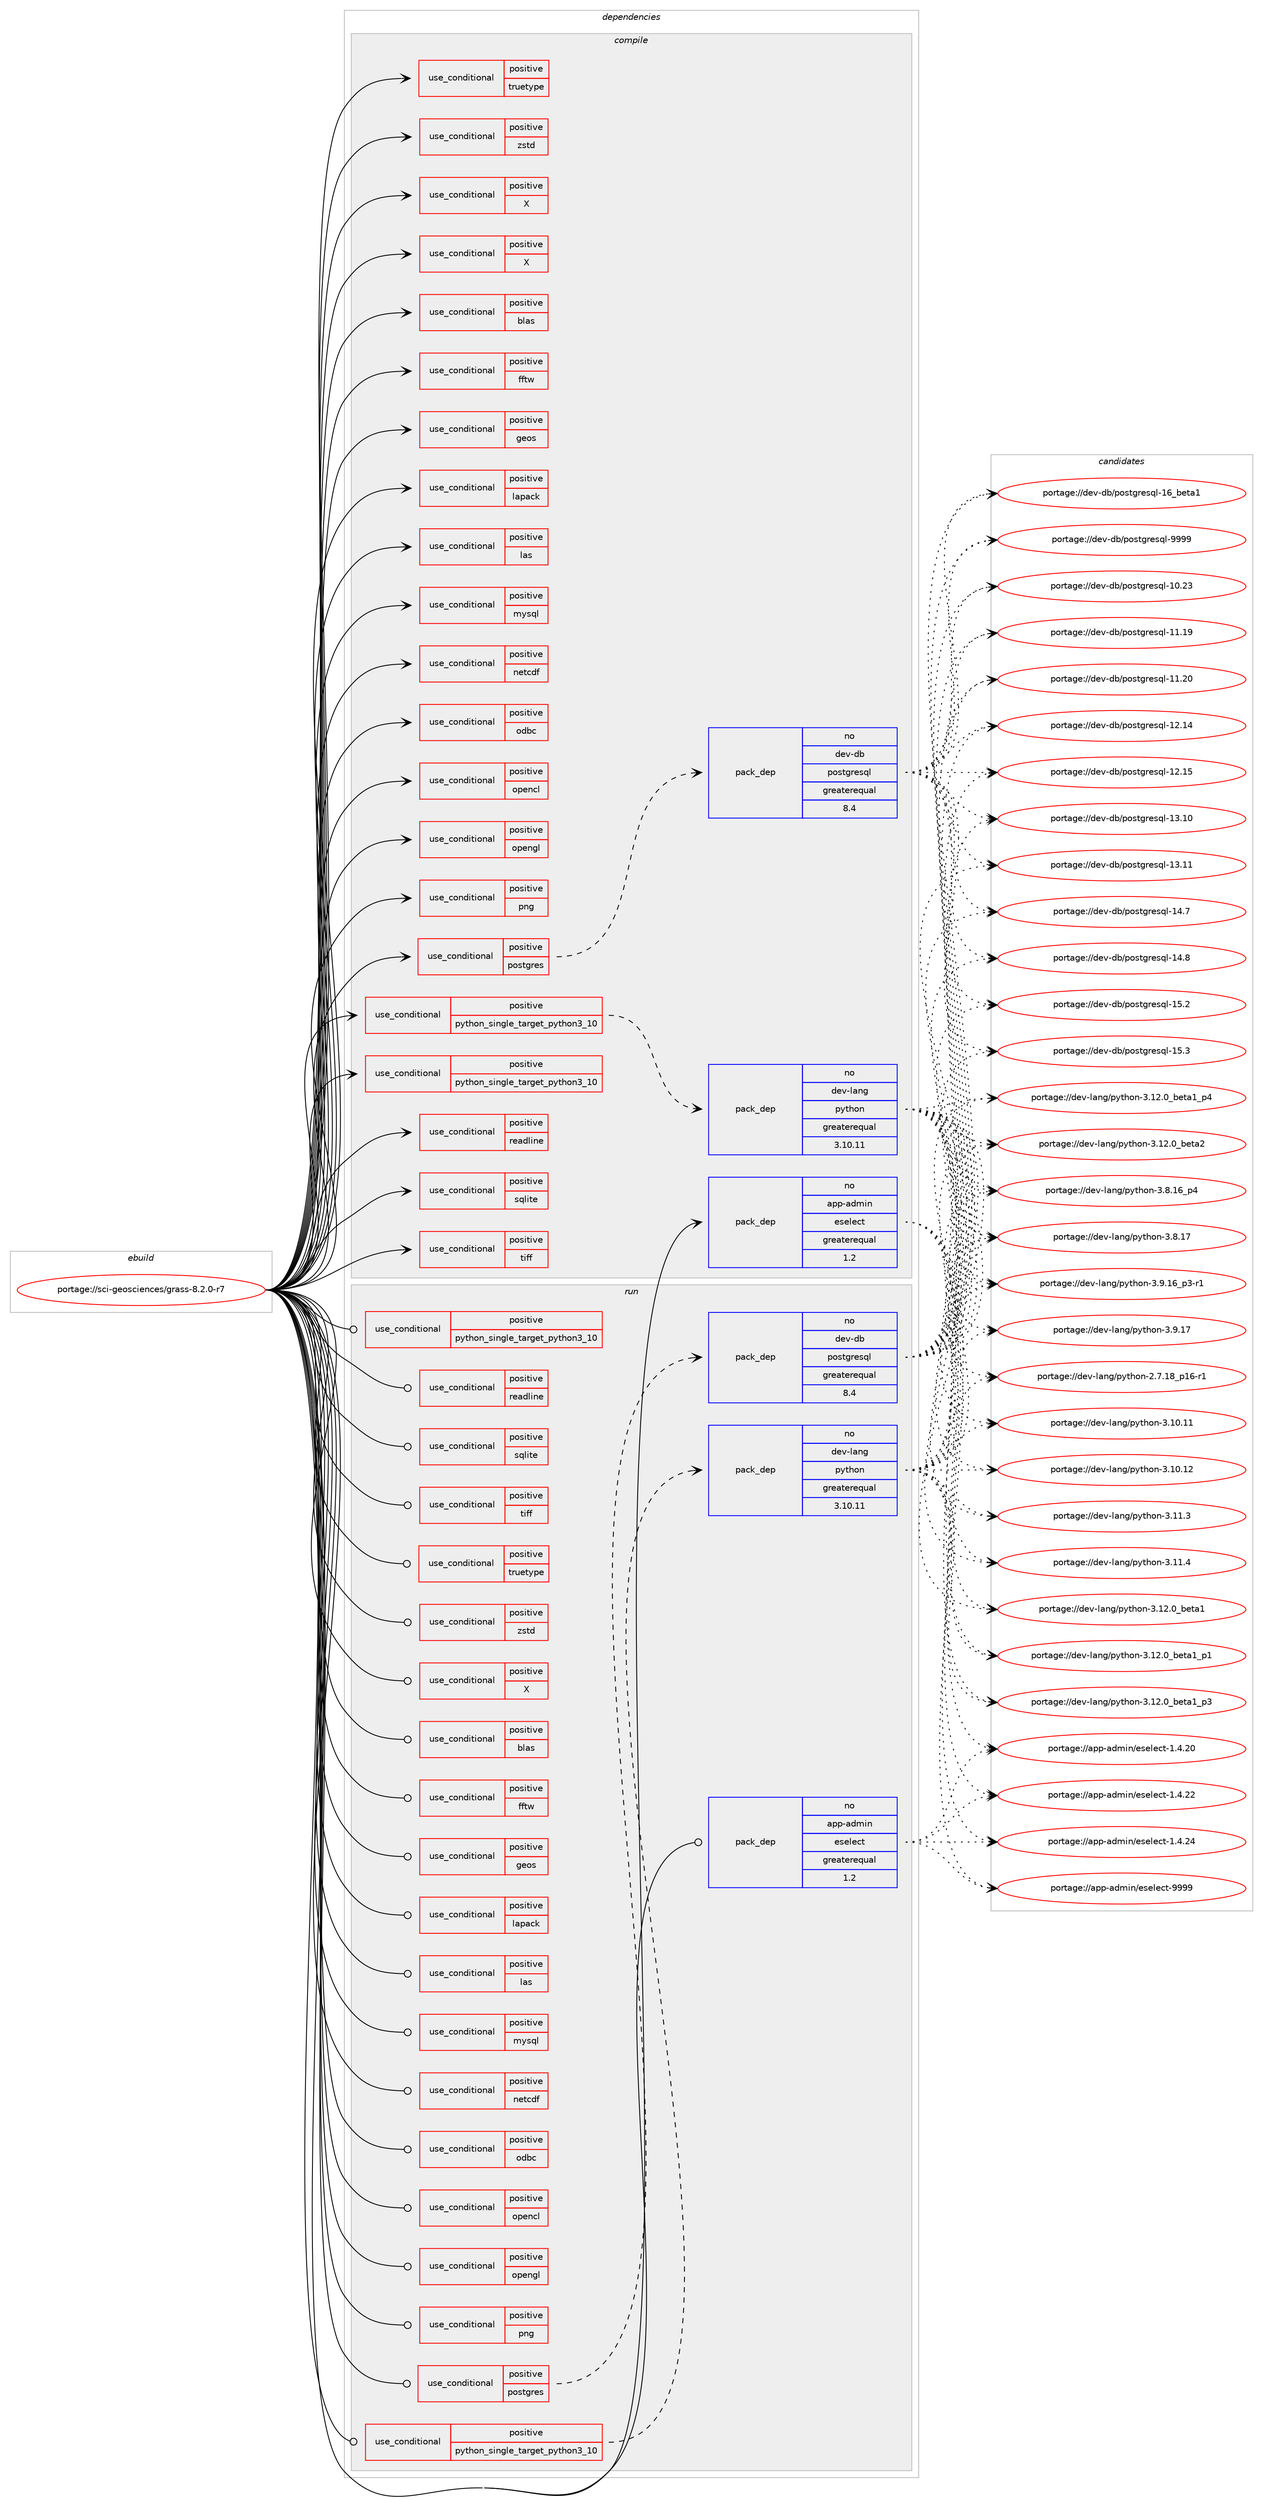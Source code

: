 digraph prolog {

# *************
# Graph options
# *************

newrank=true;
concentrate=true;
compound=true;
graph [rankdir=LR,fontname=Helvetica,fontsize=10,ranksep=1.5];#, ranksep=2.5, nodesep=0.2];
edge  [arrowhead=vee];
node  [fontname=Helvetica,fontsize=10];

# **********
# The ebuild
# **********

subgraph cluster_leftcol {
color=gray;
rank=same;
label=<<i>ebuild</i>>;
id [label="portage://sci-geosciences/grass-8.2.0-r7", color=red, width=4, href="../sci-geosciences/grass-8.2.0-r7.svg"];
}

# ****************
# The dependencies
# ****************

subgraph cluster_midcol {
color=gray;
label=<<i>dependencies</i>>;
subgraph cluster_compile {
fillcolor="#eeeeee";
style=filled;
label=<<i>compile</i>>;
subgraph cond549 {
dependency1076 [label=<<TABLE BORDER="0" CELLBORDER="1" CELLSPACING="0" CELLPADDING="4"><TR><TD ROWSPAN="3" CELLPADDING="10">use_conditional</TD></TR><TR><TD>positive</TD></TR><TR><TD>X</TD></TR></TABLE>>, shape=none, color=red];
# *** BEGIN UNKNOWN DEPENDENCY TYPE (TODO) ***
# dependency1076 -> package_dependency(portage://sci-geosciences/grass-8.2.0-r7,install,no,dev-python,wxpython,none,[,,],[slot(4.0)],[])
# *** END UNKNOWN DEPENDENCY TYPE (TODO) ***

# *** BEGIN UNKNOWN DEPENDENCY TYPE (TODO) ***
# dependency1076 -> package_dependency(portage://sci-geosciences/grass-8.2.0-r7,install,no,x11-libs,cairo,none,[,,],[],[use(enable(X),none)])
# *** END UNKNOWN DEPENDENCY TYPE (TODO) ***

# *** BEGIN UNKNOWN DEPENDENCY TYPE (TODO) ***
# dependency1076 -> package_dependency(portage://sci-geosciences/grass-8.2.0-r7,install,no,x11-libs,libICE,none,[,,],[],[])
# *** END UNKNOWN DEPENDENCY TYPE (TODO) ***

# *** BEGIN UNKNOWN DEPENDENCY TYPE (TODO) ***
# dependency1076 -> package_dependency(portage://sci-geosciences/grass-8.2.0-r7,install,no,x11-libs,libSM,none,[,,],[],[])
# *** END UNKNOWN DEPENDENCY TYPE (TODO) ***

# *** BEGIN UNKNOWN DEPENDENCY TYPE (TODO) ***
# dependency1076 -> package_dependency(portage://sci-geosciences/grass-8.2.0-r7,install,no,x11-libs,libX11,none,[,,],[],[])
# *** END UNKNOWN DEPENDENCY TYPE (TODO) ***

# *** BEGIN UNKNOWN DEPENDENCY TYPE (TODO) ***
# dependency1076 -> package_dependency(portage://sci-geosciences/grass-8.2.0-r7,install,no,x11-libs,libXext,none,[,,],[],[])
# *** END UNKNOWN DEPENDENCY TYPE (TODO) ***

# *** BEGIN UNKNOWN DEPENDENCY TYPE (TODO) ***
# dependency1076 -> package_dependency(portage://sci-geosciences/grass-8.2.0-r7,install,no,x11-libs,libXt,none,[,,],[],[])
# *** END UNKNOWN DEPENDENCY TYPE (TODO) ***

}
id:e -> dependency1076:w [weight=20,style="solid",arrowhead="vee"];
subgraph cond550 {
dependency1077 [label=<<TABLE BORDER="0" CELLBORDER="1" CELLSPACING="0" CELLPADDING="4"><TR><TD ROWSPAN="3" CELLPADDING="10">use_conditional</TD></TR><TR><TD>positive</TD></TR><TR><TD>X</TD></TR></TABLE>>, shape=none, color=red];
# *** BEGIN UNKNOWN DEPENDENCY TYPE (TODO) ***
# dependency1077 -> package_dependency(portage://sci-geosciences/grass-8.2.0-r7,install,no,x11-base,xorg-proto,none,[,,],[],[])
# *** END UNKNOWN DEPENDENCY TYPE (TODO) ***

}
id:e -> dependency1077:w [weight=20,style="solid",arrowhead="vee"];
subgraph cond551 {
dependency1078 [label=<<TABLE BORDER="0" CELLBORDER="1" CELLSPACING="0" CELLPADDING="4"><TR><TD ROWSPAN="3" CELLPADDING="10">use_conditional</TD></TR><TR><TD>positive</TD></TR><TR><TD>blas</TD></TR></TABLE>>, shape=none, color=red];
# *** BEGIN UNKNOWN DEPENDENCY TYPE (TODO) ***
# dependency1078 -> package_dependency(portage://sci-geosciences/grass-8.2.0-r7,install,no,virtual,cblas,none,[,,],[],[use(enable(eselect-ldso),positive)])
# *** END UNKNOWN DEPENDENCY TYPE (TODO) ***

# *** BEGIN UNKNOWN DEPENDENCY TYPE (TODO) ***
# dependency1078 -> package_dependency(portage://sci-geosciences/grass-8.2.0-r7,install,no,virtual,blas,none,[,,],[],[use(enable(eselect-ldso),positive)])
# *** END UNKNOWN DEPENDENCY TYPE (TODO) ***

}
id:e -> dependency1078:w [weight=20,style="solid",arrowhead="vee"];
subgraph cond552 {
dependency1079 [label=<<TABLE BORDER="0" CELLBORDER="1" CELLSPACING="0" CELLPADDING="4"><TR><TD ROWSPAN="3" CELLPADDING="10">use_conditional</TD></TR><TR><TD>positive</TD></TR><TR><TD>fftw</TD></TR></TABLE>>, shape=none, color=red];
# *** BEGIN UNKNOWN DEPENDENCY TYPE (TODO) ***
# dependency1079 -> package_dependency(portage://sci-geosciences/grass-8.2.0-r7,install,no,sci-libs,fftw,none,[,,],[slot(3.0),equal],[])
# *** END UNKNOWN DEPENDENCY TYPE (TODO) ***

}
id:e -> dependency1079:w [weight=20,style="solid",arrowhead="vee"];
subgraph cond553 {
dependency1080 [label=<<TABLE BORDER="0" CELLBORDER="1" CELLSPACING="0" CELLPADDING="4"><TR><TD ROWSPAN="3" CELLPADDING="10">use_conditional</TD></TR><TR><TD>positive</TD></TR><TR><TD>geos</TD></TR></TABLE>>, shape=none, color=red];
# *** BEGIN UNKNOWN DEPENDENCY TYPE (TODO) ***
# dependency1080 -> package_dependency(portage://sci-geosciences/grass-8.2.0-r7,install,no,sci-libs,geos,none,[,,],any_same_slot,[])
# *** END UNKNOWN DEPENDENCY TYPE (TODO) ***

}
id:e -> dependency1080:w [weight=20,style="solid",arrowhead="vee"];
subgraph cond554 {
dependency1081 [label=<<TABLE BORDER="0" CELLBORDER="1" CELLSPACING="0" CELLPADDING="4"><TR><TD ROWSPAN="3" CELLPADDING="10">use_conditional</TD></TR><TR><TD>positive</TD></TR><TR><TD>lapack</TD></TR></TABLE>>, shape=none, color=red];
# *** BEGIN UNKNOWN DEPENDENCY TYPE (TODO) ***
# dependency1081 -> package_dependency(portage://sci-geosciences/grass-8.2.0-r7,install,no,virtual,lapack,none,[,,],[],[use(enable(eselect-ldso),positive)])
# *** END UNKNOWN DEPENDENCY TYPE (TODO) ***

}
id:e -> dependency1081:w [weight=20,style="solid",arrowhead="vee"];
subgraph cond555 {
dependency1082 [label=<<TABLE BORDER="0" CELLBORDER="1" CELLSPACING="0" CELLPADDING="4"><TR><TD ROWSPAN="3" CELLPADDING="10">use_conditional</TD></TR><TR><TD>positive</TD></TR><TR><TD>las</TD></TR></TABLE>>, shape=none, color=red];
# *** BEGIN UNKNOWN DEPENDENCY TYPE (TODO) ***
# dependency1082 -> package_dependency(portage://sci-geosciences/grass-8.2.0-r7,install,no,sci-geosciences,liblas,none,[,,],[],[])
# *** END UNKNOWN DEPENDENCY TYPE (TODO) ***

}
id:e -> dependency1082:w [weight=20,style="solid",arrowhead="vee"];
subgraph cond556 {
dependency1083 [label=<<TABLE BORDER="0" CELLBORDER="1" CELLSPACING="0" CELLPADDING="4"><TR><TD ROWSPAN="3" CELLPADDING="10">use_conditional</TD></TR><TR><TD>positive</TD></TR><TR><TD>mysql</TD></TR></TABLE>>, shape=none, color=red];
# *** BEGIN UNKNOWN DEPENDENCY TYPE (TODO) ***
# dependency1083 -> package_dependency(portage://sci-geosciences/grass-8.2.0-r7,install,no,dev-db,mysql-connector-c,none,[,,],any_same_slot,[])
# *** END UNKNOWN DEPENDENCY TYPE (TODO) ***

}
id:e -> dependency1083:w [weight=20,style="solid",arrowhead="vee"];
subgraph cond557 {
dependency1084 [label=<<TABLE BORDER="0" CELLBORDER="1" CELLSPACING="0" CELLPADDING="4"><TR><TD ROWSPAN="3" CELLPADDING="10">use_conditional</TD></TR><TR><TD>positive</TD></TR><TR><TD>netcdf</TD></TR></TABLE>>, shape=none, color=red];
# *** BEGIN UNKNOWN DEPENDENCY TYPE (TODO) ***
# dependency1084 -> package_dependency(portage://sci-geosciences/grass-8.2.0-r7,install,no,sci-libs,netcdf,none,[,,],any_same_slot,[])
# *** END UNKNOWN DEPENDENCY TYPE (TODO) ***

}
id:e -> dependency1084:w [weight=20,style="solid",arrowhead="vee"];
subgraph cond558 {
dependency1085 [label=<<TABLE BORDER="0" CELLBORDER="1" CELLSPACING="0" CELLPADDING="4"><TR><TD ROWSPAN="3" CELLPADDING="10">use_conditional</TD></TR><TR><TD>positive</TD></TR><TR><TD>odbc</TD></TR></TABLE>>, shape=none, color=red];
# *** BEGIN UNKNOWN DEPENDENCY TYPE (TODO) ***
# dependency1085 -> package_dependency(portage://sci-geosciences/grass-8.2.0-r7,install,no,dev-db,unixODBC,none,[,,],[],[])
# *** END UNKNOWN DEPENDENCY TYPE (TODO) ***

}
id:e -> dependency1085:w [weight=20,style="solid",arrowhead="vee"];
subgraph cond559 {
dependency1086 [label=<<TABLE BORDER="0" CELLBORDER="1" CELLSPACING="0" CELLPADDING="4"><TR><TD ROWSPAN="3" CELLPADDING="10">use_conditional</TD></TR><TR><TD>positive</TD></TR><TR><TD>opencl</TD></TR></TABLE>>, shape=none, color=red];
# *** BEGIN UNKNOWN DEPENDENCY TYPE (TODO) ***
# dependency1086 -> package_dependency(portage://sci-geosciences/grass-8.2.0-r7,install,no,virtual,opencl,none,[,,],[],[])
# *** END UNKNOWN DEPENDENCY TYPE (TODO) ***

}
id:e -> dependency1086:w [weight=20,style="solid",arrowhead="vee"];
subgraph cond560 {
dependency1087 [label=<<TABLE BORDER="0" CELLBORDER="1" CELLSPACING="0" CELLPADDING="4"><TR><TD ROWSPAN="3" CELLPADDING="10">use_conditional</TD></TR><TR><TD>positive</TD></TR><TR><TD>opengl</TD></TR></TABLE>>, shape=none, color=red];
# *** BEGIN UNKNOWN DEPENDENCY TYPE (TODO) ***
# dependency1087 -> package_dependency(portage://sci-geosciences/grass-8.2.0-r7,install,no,virtual,opengl,none,[,,],[],[])
# *** END UNKNOWN DEPENDENCY TYPE (TODO) ***

}
id:e -> dependency1087:w [weight=20,style="solid",arrowhead="vee"];
subgraph cond561 {
dependency1088 [label=<<TABLE BORDER="0" CELLBORDER="1" CELLSPACING="0" CELLPADDING="4"><TR><TD ROWSPAN="3" CELLPADDING="10">use_conditional</TD></TR><TR><TD>positive</TD></TR><TR><TD>png</TD></TR></TABLE>>, shape=none, color=red];
# *** BEGIN UNKNOWN DEPENDENCY TYPE (TODO) ***
# dependency1088 -> package_dependency(portage://sci-geosciences/grass-8.2.0-r7,install,no,media-libs,libpng,none,[,,],any_same_slot,[])
# *** END UNKNOWN DEPENDENCY TYPE (TODO) ***

}
id:e -> dependency1088:w [weight=20,style="solid",arrowhead="vee"];
subgraph cond562 {
dependency1089 [label=<<TABLE BORDER="0" CELLBORDER="1" CELLSPACING="0" CELLPADDING="4"><TR><TD ROWSPAN="3" CELLPADDING="10">use_conditional</TD></TR><TR><TD>positive</TD></TR><TR><TD>postgres</TD></TR></TABLE>>, shape=none, color=red];
subgraph pack508 {
dependency1090 [label=<<TABLE BORDER="0" CELLBORDER="1" CELLSPACING="0" CELLPADDING="4" WIDTH="220"><TR><TD ROWSPAN="6" CELLPADDING="30">pack_dep</TD></TR><TR><TD WIDTH="110">no</TD></TR><TR><TD>dev-db</TD></TR><TR><TD>postgresql</TD></TR><TR><TD>greaterequal</TD></TR><TR><TD>8.4</TD></TR></TABLE>>, shape=none, color=blue];
}
dependency1089:e -> dependency1090:w [weight=20,style="dashed",arrowhead="vee"];
}
id:e -> dependency1089:w [weight=20,style="solid",arrowhead="vee"];
subgraph cond563 {
dependency1091 [label=<<TABLE BORDER="0" CELLBORDER="1" CELLSPACING="0" CELLPADDING="4"><TR><TD ROWSPAN="3" CELLPADDING="10">use_conditional</TD></TR><TR><TD>positive</TD></TR><TR><TD>python_single_target_python3_10</TD></TR></TABLE>>, shape=none, color=red];
subgraph pack509 {
dependency1092 [label=<<TABLE BORDER="0" CELLBORDER="1" CELLSPACING="0" CELLPADDING="4" WIDTH="220"><TR><TD ROWSPAN="6" CELLPADDING="30">pack_dep</TD></TR><TR><TD WIDTH="110">no</TD></TR><TR><TD>dev-lang</TD></TR><TR><TD>python</TD></TR><TR><TD>greaterequal</TD></TR><TR><TD>3.10.11</TD></TR></TABLE>>, shape=none, color=blue];
}
dependency1091:e -> dependency1092:w [weight=20,style="dashed",arrowhead="vee"];
}
id:e -> dependency1091:w [weight=20,style="solid",arrowhead="vee"];
subgraph cond564 {
dependency1093 [label=<<TABLE BORDER="0" CELLBORDER="1" CELLSPACING="0" CELLPADDING="4"><TR><TD ROWSPAN="3" CELLPADDING="10">use_conditional</TD></TR><TR><TD>positive</TD></TR><TR><TD>python_single_target_python3_10</TD></TR></TABLE>>, shape=none, color=red];
# *** BEGIN UNKNOWN DEPENDENCY TYPE (TODO) ***
# dependency1093 -> package_dependency(portage://sci-geosciences/grass-8.2.0-r7,install,no,dev-python,numpy,none,[,,],[],[use(enable(python_targets_python3_10),negative)])
# *** END UNKNOWN DEPENDENCY TYPE (TODO) ***

# *** BEGIN UNKNOWN DEPENDENCY TYPE (TODO) ***
# dependency1093 -> package_dependency(portage://sci-geosciences/grass-8.2.0-r7,install,no,dev-python,six,none,[,,],[],[use(enable(python_targets_python3_10),negative)])
# *** END UNKNOWN DEPENDENCY TYPE (TODO) ***

}
id:e -> dependency1093:w [weight=20,style="solid",arrowhead="vee"];
subgraph cond565 {
dependency1094 [label=<<TABLE BORDER="0" CELLBORDER="1" CELLSPACING="0" CELLPADDING="4"><TR><TD ROWSPAN="3" CELLPADDING="10">use_conditional</TD></TR><TR><TD>positive</TD></TR><TR><TD>readline</TD></TR></TABLE>>, shape=none, color=red];
# *** BEGIN UNKNOWN DEPENDENCY TYPE (TODO) ***
# dependency1094 -> package_dependency(portage://sci-geosciences/grass-8.2.0-r7,install,no,sys-libs,readline,none,[,,],any_same_slot,[])
# *** END UNKNOWN DEPENDENCY TYPE (TODO) ***

}
id:e -> dependency1094:w [weight=20,style="solid",arrowhead="vee"];
subgraph cond566 {
dependency1095 [label=<<TABLE BORDER="0" CELLBORDER="1" CELLSPACING="0" CELLPADDING="4"><TR><TD ROWSPAN="3" CELLPADDING="10">use_conditional</TD></TR><TR><TD>positive</TD></TR><TR><TD>sqlite</TD></TR></TABLE>>, shape=none, color=red];
# *** BEGIN UNKNOWN DEPENDENCY TYPE (TODO) ***
# dependency1095 -> package_dependency(portage://sci-geosciences/grass-8.2.0-r7,install,no,dev-db,sqlite,none,[,,],[slot(3)],[])
# *** END UNKNOWN DEPENDENCY TYPE (TODO) ***

}
id:e -> dependency1095:w [weight=20,style="solid",arrowhead="vee"];
subgraph cond567 {
dependency1096 [label=<<TABLE BORDER="0" CELLBORDER="1" CELLSPACING="0" CELLPADDING="4"><TR><TD ROWSPAN="3" CELLPADDING="10">use_conditional</TD></TR><TR><TD>positive</TD></TR><TR><TD>tiff</TD></TR></TABLE>>, shape=none, color=red];
# *** BEGIN UNKNOWN DEPENDENCY TYPE (TODO) ***
# dependency1096 -> package_dependency(portage://sci-geosciences/grass-8.2.0-r7,install,no,media-libs,tiff,none,[,,],any_same_slot,[])
# *** END UNKNOWN DEPENDENCY TYPE (TODO) ***

}
id:e -> dependency1096:w [weight=20,style="solid",arrowhead="vee"];
subgraph cond568 {
dependency1097 [label=<<TABLE BORDER="0" CELLBORDER="1" CELLSPACING="0" CELLPADDING="4"><TR><TD ROWSPAN="3" CELLPADDING="10">use_conditional</TD></TR><TR><TD>positive</TD></TR><TR><TD>truetype</TD></TR></TABLE>>, shape=none, color=red];
# *** BEGIN UNKNOWN DEPENDENCY TYPE (TODO) ***
# dependency1097 -> package_dependency(portage://sci-geosciences/grass-8.2.0-r7,install,no,media-libs,freetype,none,[,,],[slot(2)],[])
# *** END UNKNOWN DEPENDENCY TYPE (TODO) ***

}
id:e -> dependency1097:w [weight=20,style="solid",arrowhead="vee"];
subgraph cond569 {
dependency1098 [label=<<TABLE BORDER="0" CELLBORDER="1" CELLSPACING="0" CELLPADDING="4"><TR><TD ROWSPAN="3" CELLPADDING="10">use_conditional</TD></TR><TR><TD>positive</TD></TR><TR><TD>zstd</TD></TR></TABLE>>, shape=none, color=red];
# *** BEGIN UNKNOWN DEPENDENCY TYPE (TODO) ***
# dependency1098 -> package_dependency(portage://sci-geosciences/grass-8.2.0-r7,install,no,app-arch,zstd,none,[,,],any_same_slot,[])
# *** END UNKNOWN DEPENDENCY TYPE (TODO) ***

}
id:e -> dependency1098:w [weight=20,style="solid",arrowhead="vee"];
subgraph pack510 {
dependency1099 [label=<<TABLE BORDER="0" CELLBORDER="1" CELLSPACING="0" CELLPADDING="4" WIDTH="220"><TR><TD ROWSPAN="6" CELLPADDING="30">pack_dep</TD></TR><TR><TD WIDTH="110">no</TD></TR><TR><TD>app-admin</TD></TR><TR><TD>eselect</TD></TR><TR><TD>greaterequal</TD></TR><TR><TD>1.2</TD></TR></TABLE>>, shape=none, color=blue];
}
id:e -> dependency1099:w [weight=20,style="solid",arrowhead="vee"];
# *** BEGIN UNKNOWN DEPENDENCY TYPE (TODO) ***
# id -> package_dependency(portage://sci-geosciences/grass-8.2.0-r7,install,no,media-libs,glu,none,[,,],[],[])
# *** END UNKNOWN DEPENDENCY TYPE (TODO) ***

# *** BEGIN UNKNOWN DEPENDENCY TYPE (TODO) ***
# id -> package_dependency(portage://sci-geosciences/grass-8.2.0-r7,install,no,media-libs,libglvnd,none,[,,],[],[])
# *** END UNKNOWN DEPENDENCY TYPE (TODO) ***

# *** BEGIN UNKNOWN DEPENDENCY TYPE (TODO) ***
# id -> package_dependency(portage://sci-geosciences/grass-8.2.0-r7,install,no,sci-libs,gdal,none,[,,],any_same_slot,[])
# *** END UNKNOWN DEPENDENCY TYPE (TODO) ***

# *** BEGIN UNKNOWN DEPENDENCY TYPE (TODO) ***
# id -> package_dependency(portage://sci-geosciences/grass-8.2.0-r7,install,no,sci-libs,proj,none,[,,],any_same_slot,[])
# *** END UNKNOWN DEPENDENCY TYPE (TODO) ***

# *** BEGIN UNKNOWN DEPENDENCY TYPE (TODO) ***
# id -> package_dependency(portage://sci-geosciences/grass-8.2.0-r7,install,no,sys-libs,gdbm,none,[,,],any_same_slot,[])
# *** END UNKNOWN DEPENDENCY TYPE (TODO) ***

# *** BEGIN UNKNOWN DEPENDENCY TYPE (TODO) ***
# id -> package_dependency(portage://sci-geosciences/grass-8.2.0-r7,install,no,sys-libs,ncurses,none,[,,],any_same_slot,[])
# *** END UNKNOWN DEPENDENCY TYPE (TODO) ***

# *** BEGIN UNKNOWN DEPENDENCY TYPE (TODO) ***
# id -> package_dependency(portage://sci-geosciences/grass-8.2.0-r7,install,no,sys-libs,zlib,none,[,,],[],[])
# *** END UNKNOWN DEPENDENCY TYPE (TODO) ***

}
subgraph cluster_compileandrun {
fillcolor="#eeeeee";
style=filled;
label=<<i>compile and run</i>>;
}
subgraph cluster_run {
fillcolor="#eeeeee";
style=filled;
label=<<i>run</i>>;
subgraph cond570 {
dependency1100 [label=<<TABLE BORDER="0" CELLBORDER="1" CELLSPACING="0" CELLPADDING="4"><TR><TD ROWSPAN="3" CELLPADDING="10">use_conditional</TD></TR><TR><TD>positive</TD></TR><TR><TD>X</TD></TR></TABLE>>, shape=none, color=red];
# *** BEGIN UNKNOWN DEPENDENCY TYPE (TODO) ***
# dependency1100 -> package_dependency(portage://sci-geosciences/grass-8.2.0-r7,run,no,dev-python,wxpython,none,[,,],[slot(4.0)],[])
# *** END UNKNOWN DEPENDENCY TYPE (TODO) ***

# *** BEGIN UNKNOWN DEPENDENCY TYPE (TODO) ***
# dependency1100 -> package_dependency(portage://sci-geosciences/grass-8.2.0-r7,run,no,x11-libs,cairo,none,[,,],[],[use(enable(X),none)])
# *** END UNKNOWN DEPENDENCY TYPE (TODO) ***

# *** BEGIN UNKNOWN DEPENDENCY TYPE (TODO) ***
# dependency1100 -> package_dependency(portage://sci-geosciences/grass-8.2.0-r7,run,no,x11-libs,libICE,none,[,,],[],[])
# *** END UNKNOWN DEPENDENCY TYPE (TODO) ***

# *** BEGIN UNKNOWN DEPENDENCY TYPE (TODO) ***
# dependency1100 -> package_dependency(portage://sci-geosciences/grass-8.2.0-r7,run,no,x11-libs,libSM,none,[,,],[],[])
# *** END UNKNOWN DEPENDENCY TYPE (TODO) ***

# *** BEGIN UNKNOWN DEPENDENCY TYPE (TODO) ***
# dependency1100 -> package_dependency(portage://sci-geosciences/grass-8.2.0-r7,run,no,x11-libs,libX11,none,[,,],[],[])
# *** END UNKNOWN DEPENDENCY TYPE (TODO) ***

# *** BEGIN UNKNOWN DEPENDENCY TYPE (TODO) ***
# dependency1100 -> package_dependency(portage://sci-geosciences/grass-8.2.0-r7,run,no,x11-libs,libXext,none,[,,],[],[])
# *** END UNKNOWN DEPENDENCY TYPE (TODO) ***

# *** BEGIN UNKNOWN DEPENDENCY TYPE (TODO) ***
# dependency1100 -> package_dependency(portage://sci-geosciences/grass-8.2.0-r7,run,no,x11-libs,libXt,none,[,,],[],[])
# *** END UNKNOWN DEPENDENCY TYPE (TODO) ***

}
id:e -> dependency1100:w [weight=20,style="solid",arrowhead="odot"];
subgraph cond571 {
dependency1101 [label=<<TABLE BORDER="0" CELLBORDER="1" CELLSPACING="0" CELLPADDING="4"><TR><TD ROWSPAN="3" CELLPADDING="10">use_conditional</TD></TR><TR><TD>positive</TD></TR><TR><TD>blas</TD></TR></TABLE>>, shape=none, color=red];
# *** BEGIN UNKNOWN DEPENDENCY TYPE (TODO) ***
# dependency1101 -> package_dependency(portage://sci-geosciences/grass-8.2.0-r7,run,no,virtual,cblas,none,[,,],[],[use(enable(eselect-ldso),positive)])
# *** END UNKNOWN DEPENDENCY TYPE (TODO) ***

# *** BEGIN UNKNOWN DEPENDENCY TYPE (TODO) ***
# dependency1101 -> package_dependency(portage://sci-geosciences/grass-8.2.0-r7,run,no,virtual,blas,none,[,,],[],[use(enable(eselect-ldso),positive)])
# *** END UNKNOWN DEPENDENCY TYPE (TODO) ***

}
id:e -> dependency1101:w [weight=20,style="solid",arrowhead="odot"];
subgraph cond572 {
dependency1102 [label=<<TABLE BORDER="0" CELLBORDER="1" CELLSPACING="0" CELLPADDING="4"><TR><TD ROWSPAN="3" CELLPADDING="10">use_conditional</TD></TR><TR><TD>positive</TD></TR><TR><TD>fftw</TD></TR></TABLE>>, shape=none, color=red];
# *** BEGIN UNKNOWN DEPENDENCY TYPE (TODO) ***
# dependency1102 -> package_dependency(portage://sci-geosciences/grass-8.2.0-r7,run,no,sci-libs,fftw,none,[,,],[slot(3.0),equal],[])
# *** END UNKNOWN DEPENDENCY TYPE (TODO) ***

}
id:e -> dependency1102:w [weight=20,style="solid",arrowhead="odot"];
subgraph cond573 {
dependency1103 [label=<<TABLE BORDER="0" CELLBORDER="1" CELLSPACING="0" CELLPADDING="4"><TR><TD ROWSPAN="3" CELLPADDING="10">use_conditional</TD></TR><TR><TD>positive</TD></TR><TR><TD>geos</TD></TR></TABLE>>, shape=none, color=red];
# *** BEGIN UNKNOWN DEPENDENCY TYPE (TODO) ***
# dependency1103 -> package_dependency(portage://sci-geosciences/grass-8.2.0-r7,run,no,sci-libs,geos,none,[,,],any_same_slot,[])
# *** END UNKNOWN DEPENDENCY TYPE (TODO) ***

}
id:e -> dependency1103:w [weight=20,style="solid",arrowhead="odot"];
subgraph cond574 {
dependency1104 [label=<<TABLE BORDER="0" CELLBORDER="1" CELLSPACING="0" CELLPADDING="4"><TR><TD ROWSPAN="3" CELLPADDING="10">use_conditional</TD></TR><TR><TD>positive</TD></TR><TR><TD>lapack</TD></TR></TABLE>>, shape=none, color=red];
# *** BEGIN UNKNOWN DEPENDENCY TYPE (TODO) ***
# dependency1104 -> package_dependency(portage://sci-geosciences/grass-8.2.0-r7,run,no,virtual,lapack,none,[,,],[],[use(enable(eselect-ldso),positive)])
# *** END UNKNOWN DEPENDENCY TYPE (TODO) ***

}
id:e -> dependency1104:w [weight=20,style="solid",arrowhead="odot"];
subgraph cond575 {
dependency1105 [label=<<TABLE BORDER="0" CELLBORDER="1" CELLSPACING="0" CELLPADDING="4"><TR><TD ROWSPAN="3" CELLPADDING="10">use_conditional</TD></TR><TR><TD>positive</TD></TR><TR><TD>las</TD></TR></TABLE>>, shape=none, color=red];
# *** BEGIN UNKNOWN DEPENDENCY TYPE (TODO) ***
# dependency1105 -> package_dependency(portage://sci-geosciences/grass-8.2.0-r7,run,no,sci-geosciences,liblas,none,[,,],[],[])
# *** END UNKNOWN DEPENDENCY TYPE (TODO) ***

}
id:e -> dependency1105:w [weight=20,style="solid",arrowhead="odot"];
subgraph cond576 {
dependency1106 [label=<<TABLE BORDER="0" CELLBORDER="1" CELLSPACING="0" CELLPADDING="4"><TR><TD ROWSPAN="3" CELLPADDING="10">use_conditional</TD></TR><TR><TD>positive</TD></TR><TR><TD>mysql</TD></TR></TABLE>>, shape=none, color=red];
# *** BEGIN UNKNOWN DEPENDENCY TYPE (TODO) ***
# dependency1106 -> package_dependency(portage://sci-geosciences/grass-8.2.0-r7,run,no,dev-db,mysql-connector-c,none,[,,],any_same_slot,[])
# *** END UNKNOWN DEPENDENCY TYPE (TODO) ***

}
id:e -> dependency1106:w [weight=20,style="solid",arrowhead="odot"];
subgraph cond577 {
dependency1107 [label=<<TABLE BORDER="0" CELLBORDER="1" CELLSPACING="0" CELLPADDING="4"><TR><TD ROWSPAN="3" CELLPADDING="10">use_conditional</TD></TR><TR><TD>positive</TD></TR><TR><TD>netcdf</TD></TR></TABLE>>, shape=none, color=red];
# *** BEGIN UNKNOWN DEPENDENCY TYPE (TODO) ***
# dependency1107 -> package_dependency(portage://sci-geosciences/grass-8.2.0-r7,run,no,sci-libs,netcdf,none,[,,],any_same_slot,[])
# *** END UNKNOWN DEPENDENCY TYPE (TODO) ***

}
id:e -> dependency1107:w [weight=20,style="solid",arrowhead="odot"];
subgraph cond578 {
dependency1108 [label=<<TABLE BORDER="0" CELLBORDER="1" CELLSPACING="0" CELLPADDING="4"><TR><TD ROWSPAN="3" CELLPADDING="10">use_conditional</TD></TR><TR><TD>positive</TD></TR><TR><TD>odbc</TD></TR></TABLE>>, shape=none, color=red];
# *** BEGIN UNKNOWN DEPENDENCY TYPE (TODO) ***
# dependency1108 -> package_dependency(portage://sci-geosciences/grass-8.2.0-r7,run,no,dev-db,unixODBC,none,[,,],[],[])
# *** END UNKNOWN DEPENDENCY TYPE (TODO) ***

}
id:e -> dependency1108:w [weight=20,style="solid",arrowhead="odot"];
subgraph cond579 {
dependency1109 [label=<<TABLE BORDER="0" CELLBORDER="1" CELLSPACING="0" CELLPADDING="4"><TR><TD ROWSPAN="3" CELLPADDING="10">use_conditional</TD></TR><TR><TD>positive</TD></TR><TR><TD>opencl</TD></TR></TABLE>>, shape=none, color=red];
# *** BEGIN UNKNOWN DEPENDENCY TYPE (TODO) ***
# dependency1109 -> package_dependency(portage://sci-geosciences/grass-8.2.0-r7,run,no,virtual,opencl,none,[,,],[],[])
# *** END UNKNOWN DEPENDENCY TYPE (TODO) ***

}
id:e -> dependency1109:w [weight=20,style="solid",arrowhead="odot"];
subgraph cond580 {
dependency1110 [label=<<TABLE BORDER="0" CELLBORDER="1" CELLSPACING="0" CELLPADDING="4"><TR><TD ROWSPAN="3" CELLPADDING="10">use_conditional</TD></TR><TR><TD>positive</TD></TR><TR><TD>opengl</TD></TR></TABLE>>, shape=none, color=red];
# *** BEGIN UNKNOWN DEPENDENCY TYPE (TODO) ***
# dependency1110 -> package_dependency(portage://sci-geosciences/grass-8.2.0-r7,run,no,virtual,opengl,none,[,,],[],[])
# *** END UNKNOWN DEPENDENCY TYPE (TODO) ***

}
id:e -> dependency1110:w [weight=20,style="solid",arrowhead="odot"];
subgraph cond581 {
dependency1111 [label=<<TABLE BORDER="0" CELLBORDER="1" CELLSPACING="0" CELLPADDING="4"><TR><TD ROWSPAN="3" CELLPADDING="10">use_conditional</TD></TR><TR><TD>positive</TD></TR><TR><TD>png</TD></TR></TABLE>>, shape=none, color=red];
# *** BEGIN UNKNOWN DEPENDENCY TYPE (TODO) ***
# dependency1111 -> package_dependency(portage://sci-geosciences/grass-8.2.0-r7,run,no,media-libs,libpng,none,[,,],any_same_slot,[])
# *** END UNKNOWN DEPENDENCY TYPE (TODO) ***

}
id:e -> dependency1111:w [weight=20,style="solid",arrowhead="odot"];
subgraph cond582 {
dependency1112 [label=<<TABLE BORDER="0" CELLBORDER="1" CELLSPACING="0" CELLPADDING="4"><TR><TD ROWSPAN="3" CELLPADDING="10">use_conditional</TD></TR><TR><TD>positive</TD></TR><TR><TD>postgres</TD></TR></TABLE>>, shape=none, color=red];
subgraph pack511 {
dependency1113 [label=<<TABLE BORDER="0" CELLBORDER="1" CELLSPACING="0" CELLPADDING="4" WIDTH="220"><TR><TD ROWSPAN="6" CELLPADDING="30">pack_dep</TD></TR><TR><TD WIDTH="110">no</TD></TR><TR><TD>dev-db</TD></TR><TR><TD>postgresql</TD></TR><TR><TD>greaterequal</TD></TR><TR><TD>8.4</TD></TR></TABLE>>, shape=none, color=blue];
}
dependency1112:e -> dependency1113:w [weight=20,style="dashed",arrowhead="vee"];
}
id:e -> dependency1112:w [weight=20,style="solid",arrowhead="odot"];
subgraph cond583 {
dependency1114 [label=<<TABLE BORDER="0" CELLBORDER="1" CELLSPACING="0" CELLPADDING="4"><TR><TD ROWSPAN="3" CELLPADDING="10">use_conditional</TD></TR><TR><TD>positive</TD></TR><TR><TD>python_single_target_python3_10</TD></TR></TABLE>>, shape=none, color=red];
subgraph pack512 {
dependency1115 [label=<<TABLE BORDER="0" CELLBORDER="1" CELLSPACING="0" CELLPADDING="4" WIDTH="220"><TR><TD ROWSPAN="6" CELLPADDING="30">pack_dep</TD></TR><TR><TD WIDTH="110">no</TD></TR><TR><TD>dev-lang</TD></TR><TR><TD>python</TD></TR><TR><TD>greaterequal</TD></TR><TR><TD>3.10.11</TD></TR></TABLE>>, shape=none, color=blue];
}
dependency1114:e -> dependency1115:w [weight=20,style="dashed",arrowhead="vee"];
}
id:e -> dependency1114:w [weight=20,style="solid",arrowhead="odot"];
subgraph cond584 {
dependency1116 [label=<<TABLE BORDER="0" CELLBORDER="1" CELLSPACING="0" CELLPADDING="4"><TR><TD ROWSPAN="3" CELLPADDING="10">use_conditional</TD></TR><TR><TD>positive</TD></TR><TR><TD>python_single_target_python3_10</TD></TR></TABLE>>, shape=none, color=red];
# *** BEGIN UNKNOWN DEPENDENCY TYPE (TODO) ***
# dependency1116 -> package_dependency(portage://sci-geosciences/grass-8.2.0-r7,run,no,dev-python,numpy,none,[,,],[],[use(enable(python_targets_python3_10),negative)])
# *** END UNKNOWN DEPENDENCY TYPE (TODO) ***

# *** BEGIN UNKNOWN DEPENDENCY TYPE (TODO) ***
# dependency1116 -> package_dependency(portage://sci-geosciences/grass-8.2.0-r7,run,no,dev-python,six,none,[,,],[],[use(enable(python_targets_python3_10),negative)])
# *** END UNKNOWN DEPENDENCY TYPE (TODO) ***

}
id:e -> dependency1116:w [weight=20,style="solid",arrowhead="odot"];
subgraph cond585 {
dependency1117 [label=<<TABLE BORDER="0" CELLBORDER="1" CELLSPACING="0" CELLPADDING="4"><TR><TD ROWSPAN="3" CELLPADDING="10">use_conditional</TD></TR><TR><TD>positive</TD></TR><TR><TD>readline</TD></TR></TABLE>>, shape=none, color=red];
# *** BEGIN UNKNOWN DEPENDENCY TYPE (TODO) ***
# dependency1117 -> package_dependency(portage://sci-geosciences/grass-8.2.0-r7,run,no,sys-libs,readline,none,[,,],any_same_slot,[])
# *** END UNKNOWN DEPENDENCY TYPE (TODO) ***

}
id:e -> dependency1117:w [weight=20,style="solid",arrowhead="odot"];
subgraph cond586 {
dependency1118 [label=<<TABLE BORDER="0" CELLBORDER="1" CELLSPACING="0" CELLPADDING="4"><TR><TD ROWSPAN="3" CELLPADDING="10">use_conditional</TD></TR><TR><TD>positive</TD></TR><TR><TD>sqlite</TD></TR></TABLE>>, shape=none, color=red];
# *** BEGIN UNKNOWN DEPENDENCY TYPE (TODO) ***
# dependency1118 -> package_dependency(portage://sci-geosciences/grass-8.2.0-r7,run,no,dev-db,sqlite,none,[,,],[slot(3)],[])
# *** END UNKNOWN DEPENDENCY TYPE (TODO) ***

}
id:e -> dependency1118:w [weight=20,style="solid",arrowhead="odot"];
subgraph cond587 {
dependency1119 [label=<<TABLE BORDER="0" CELLBORDER="1" CELLSPACING="0" CELLPADDING="4"><TR><TD ROWSPAN="3" CELLPADDING="10">use_conditional</TD></TR><TR><TD>positive</TD></TR><TR><TD>tiff</TD></TR></TABLE>>, shape=none, color=red];
# *** BEGIN UNKNOWN DEPENDENCY TYPE (TODO) ***
# dependency1119 -> package_dependency(portage://sci-geosciences/grass-8.2.0-r7,run,no,media-libs,tiff,none,[,,],any_same_slot,[])
# *** END UNKNOWN DEPENDENCY TYPE (TODO) ***

}
id:e -> dependency1119:w [weight=20,style="solid",arrowhead="odot"];
subgraph cond588 {
dependency1120 [label=<<TABLE BORDER="0" CELLBORDER="1" CELLSPACING="0" CELLPADDING="4"><TR><TD ROWSPAN="3" CELLPADDING="10">use_conditional</TD></TR><TR><TD>positive</TD></TR><TR><TD>truetype</TD></TR></TABLE>>, shape=none, color=red];
# *** BEGIN UNKNOWN DEPENDENCY TYPE (TODO) ***
# dependency1120 -> package_dependency(portage://sci-geosciences/grass-8.2.0-r7,run,no,media-libs,freetype,none,[,,],[slot(2)],[])
# *** END UNKNOWN DEPENDENCY TYPE (TODO) ***

}
id:e -> dependency1120:w [weight=20,style="solid",arrowhead="odot"];
subgraph cond589 {
dependency1121 [label=<<TABLE BORDER="0" CELLBORDER="1" CELLSPACING="0" CELLPADDING="4"><TR><TD ROWSPAN="3" CELLPADDING="10">use_conditional</TD></TR><TR><TD>positive</TD></TR><TR><TD>zstd</TD></TR></TABLE>>, shape=none, color=red];
# *** BEGIN UNKNOWN DEPENDENCY TYPE (TODO) ***
# dependency1121 -> package_dependency(portage://sci-geosciences/grass-8.2.0-r7,run,no,app-arch,zstd,none,[,,],any_same_slot,[])
# *** END UNKNOWN DEPENDENCY TYPE (TODO) ***

}
id:e -> dependency1121:w [weight=20,style="solid",arrowhead="odot"];
subgraph pack513 {
dependency1122 [label=<<TABLE BORDER="0" CELLBORDER="1" CELLSPACING="0" CELLPADDING="4" WIDTH="220"><TR><TD ROWSPAN="6" CELLPADDING="30">pack_dep</TD></TR><TR><TD WIDTH="110">no</TD></TR><TR><TD>app-admin</TD></TR><TR><TD>eselect</TD></TR><TR><TD>greaterequal</TD></TR><TR><TD>1.2</TD></TR></TABLE>>, shape=none, color=blue];
}
id:e -> dependency1122:w [weight=20,style="solid",arrowhead="odot"];
# *** BEGIN UNKNOWN DEPENDENCY TYPE (TODO) ***
# id -> package_dependency(portage://sci-geosciences/grass-8.2.0-r7,run,no,media-libs,glu,none,[,,],[],[])
# *** END UNKNOWN DEPENDENCY TYPE (TODO) ***

# *** BEGIN UNKNOWN DEPENDENCY TYPE (TODO) ***
# id -> package_dependency(portage://sci-geosciences/grass-8.2.0-r7,run,no,media-libs,libglvnd,none,[,,],[],[])
# *** END UNKNOWN DEPENDENCY TYPE (TODO) ***

# *** BEGIN UNKNOWN DEPENDENCY TYPE (TODO) ***
# id -> package_dependency(portage://sci-geosciences/grass-8.2.0-r7,run,no,sci-libs,gdal,none,[,,],any_same_slot,[])
# *** END UNKNOWN DEPENDENCY TYPE (TODO) ***

# *** BEGIN UNKNOWN DEPENDENCY TYPE (TODO) ***
# id -> package_dependency(portage://sci-geosciences/grass-8.2.0-r7,run,no,sci-libs,proj,none,[,,],any_same_slot,[])
# *** END UNKNOWN DEPENDENCY TYPE (TODO) ***

# *** BEGIN UNKNOWN DEPENDENCY TYPE (TODO) ***
# id -> package_dependency(portage://sci-geosciences/grass-8.2.0-r7,run,no,sys-libs,gdbm,none,[,,],any_same_slot,[])
# *** END UNKNOWN DEPENDENCY TYPE (TODO) ***

# *** BEGIN UNKNOWN DEPENDENCY TYPE (TODO) ***
# id -> package_dependency(portage://sci-geosciences/grass-8.2.0-r7,run,no,sys-libs,ncurses,none,[,,],any_same_slot,[])
# *** END UNKNOWN DEPENDENCY TYPE (TODO) ***

# *** BEGIN UNKNOWN DEPENDENCY TYPE (TODO) ***
# id -> package_dependency(portage://sci-geosciences/grass-8.2.0-r7,run,no,sys-libs,zlib,none,[,,],[],[])
# *** END UNKNOWN DEPENDENCY TYPE (TODO) ***

}
}

# **************
# The candidates
# **************

subgraph cluster_choices {
rank=same;
color=gray;
label=<<i>candidates</i>>;

subgraph choice508 {
color=black;
nodesep=1;
choice100101118451009847112111115116103114101115113108454948465051 [label="portage://dev-db/postgresql-10.23", color=red, width=4,href="../dev-db/postgresql-10.23.svg"];
choice100101118451009847112111115116103114101115113108454949464957 [label="portage://dev-db/postgresql-11.19", color=red, width=4,href="../dev-db/postgresql-11.19.svg"];
choice100101118451009847112111115116103114101115113108454949465048 [label="portage://dev-db/postgresql-11.20", color=red, width=4,href="../dev-db/postgresql-11.20.svg"];
choice100101118451009847112111115116103114101115113108454950464952 [label="portage://dev-db/postgresql-12.14", color=red, width=4,href="../dev-db/postgresql-12.14.svg"];
choice100101118451009847112111115116103114101115113108454950464953 [label="portage://dev-db/postgresql-12.15", color=red, width=4,href="../dev-db/postgresql-12.15.svg"];
choice100101118451009847112111115116103114101115113108454951464948 [label="portage://dev-db/postgresql-13.10", color=red, width=4,href="../dev-db/postgresql-13.10.svg"];
choice100101118451009847112111115116103114101115113108454951464949 [label="portage://dev-db/postgresql-13.11", color=red, width=4,href="../dev-db/postgresql-13.11.svg"];
choice1001011184510098471121111151161031141011151131084549524655 [label="portage://dev-db/postgresql-14.7", color=red, width=4,href="../dev-db/postgresql-14.7.svg"];
choice1001011184510098471121111151161031141011151131084549524656 [label="portage://dev-db/postgresql-14.8", color=red, width=4,href="../dev-db/postgresql-14.8.svg"];
choice1001011184510098471121111151161031141011151131084549534650 [label="portage://dev-db/postgresql-15.2", color=red, width=4,href="../dev-db/postgresql-15.2.svg"];
choice1001011184510098471121111151161031141011151131084549534651 [label="portage://dev-db/postgresql-15.3", color=red, width=4,href="../dev-db/postgresql-15.3.svg"];
choice10010111845100984711211111511610311410111511310845495495981011169749 [label="portage://dev-db/postgresql-16_beta1", color=red, width=4,href="../dev-db/postgresql-16_beta1.svg"];
choice1001011184510098471121111151161031141011151131084557575757 [label="portage://dev-db/postgresql-9999", color=red, width=4,href="../dev-db/postgresql-9999.svg"];
dependency1090:e -> choice100101118451009847112111115116103114101115113108454948465051:w [style=dotted,weight="100"];
dependency1090:e -> choice100101118451009847112111115116103114101115113108454949464957:w [style=dotted,weight="100"];
dependency1090:e -> choice100101118451009847112111115116103114101115113108454949465048:w [style=dotted,weight="100"];
dependency1090:e -> choice100101118451009847112111115116103114101115113108454950464952:w [style=dotted,weight="100"];
dependency1090:e -> choice100101118451009847112111115116103114101115113108454950464953:w [style=dotted,weight="100"];
dependency1090:e -> choice100101118451009847112111115116103114101115113108454951464948:w [style=dotted,weight="100"];
dependency1090:e -> choice100101118451009847112111115116103114101115113108454951464949:w [style=dotted,weight="100"];
dependency1090:e -> choice1001011184510098471121111151161031141011151131084549524655:w [style=dotted,weight="100"];
dependency1090:e -> choice1001011184510098471121111151161031141011151131084549524656:w [style=dotted,weight="100"];
dependency1090:e -> choice1001011184510098471121111151161031141011151131084549534650:w [style=dotted,weight="100"];
dependency1090:e -> choice1001011184510098471121111151161031141011151131084549534651:w [style=dotted,weight="100"];
dependency1090:e -> choice10010111845100984711211111511610311410111511310845495495981011169749:w [style=dotted,weight="100"];
dependency1090:e -> choice1001011184510098471121111151161031141011151131084557575757:w [style=dotted,weight="100"];
}
subgraph choice509 {
color=black;
nodesep=1;
choice100101118451089711010347112121116104111110455046554649569511249544511449 [label="portage://dev-lang/python-2.7.18_p16-r1", color=red, width=4,href="../dev-lang/python-2.7.18_p16-r1.svg"];
choice1001011184510897110103471121211161041111104551464948464949 [label="portage://dev-lang/python-3.10.11", color=red, width=4,href="../dev-lang/python-3.10.11.svg"];
choice1001011184510897110103471121211161041111104551464948464950 [label="portage://dev-lang/python-3.10.12", color=red, width=4,href="../dev-lang/python-3.10.12.svg"];
choice10010111845108971101034711212111610411111045514649494651 [label="portage://dev-lang/python-3.11.3", color=red, width=4,href="../dev-lang/python-3.11.3.svg"];
choice10010111845108971101034711212111610411111045514649494652 [label="portage://dev-lang/python-3.11.4", color=red, width=4,href="../dev-lang/python-3.11.4.svg"];
choice1001011184510897110103471121211161041111104551464950464895981011169749 [label="portage://dev-lang/python-3.12.0_beta1", color=red, width=4,href="../dev-lang/python-3.12.0_beta1.svg"];
choice10010111845108971101034711212111610411111045514649504648959810111697499511249 [label="portage://dev-lang/python-3.12.0_beta1_p1", color=red, width=4,href="../dev-lang/python-3.12.0_beta1_p1.svg"];
choice10010111845108971101034711212111610411111045514649504648959810111697499511251 [label="portage://dev-lang/python-3.12.0_beta1_p3", color=red, width=4,href="../dev-lang/python-3.12.0_beta1_p3.svg"];
choice10010111845108971101034711212111610411111045514649504648959810111697499511252 [label="portage://dev-lang/python-3.12.0_beta1_p4", color=red, width=4,href="../dev-lang/python-3.12.0_beta1_p4.svg"];
choice1001011184510897110103471121211161041111104551464950464895981011169750 [label="portage://dev-lang/python-3.12.0_beta2", color=red, width=4,href="../dev-lang/python-3.12.0_beta2.svg"];
choice100101118451089711010347112121116104111110455146564649549511252 [label="portage://dev-lang/python-3.8.16_p4", color=red, width=4,href="../dev-lang/python-3.8.16_p4.svg"];
choice10010111845108971101034711212111610411111045514656464955 [label="portage://dev-lang/python-3.8.17", color=red, width=4,href="../dev-lang/python-3.8.17.svg"];
choice1001011184510897110103471121211161041111104551465746495495112514511449 [label="portage://dev-lang/python-3.9.16_p3-r1", color=red, width=4,href="../dev-lang/python-3.9.16_p3-r1.svg"];
choice10010111845108971101034711212111610411111045514657464955 [label="portage://dev-lang/python-3.9.17", color=red, width=4,href="../dev-lang/python-3.9.17.svg"];
dependency1092:e -> choice100101118451089711010347112121116104111110455046554649569511249544511449:w [style=dotted,weight="100"];
dependency1092:e -> choice1001011184510897110103471121211161041111104551464948464949:w [style=dotted,weight="100"];
dependency1092:e -> choice1001011184510897110103471121211161041111104551464948464950:w [style=dotted,weight="100"];
dependency1092:e -> choice10010111845108971101034711212111610411111045514649494651:w [style=dotted,weight="100"];
dependency1092:e -> choice10010111845108971101034711212111610411111045514649494652:w [style=dotted,weight="100"];
dependency1092:e -> choice1001011184510897110103471121211161041111104551464950464895981011169749:w [style=dotted,weight="100"];
dependency1092:e -> choice10010111845108971101034711212111610411111045514649504648959810111697499511249:w [style=dotted,weight="100"];
dependency1092:e -> choice10010111845108971101034711212111610411111045514649504648959810111697499511251:w [style=dotted,weight="100"];
dependency1092:e -> choice10010111845108971101034711212111610411111045514649504648959810111697499511252:w [style=dotted,weight="100"];
dependency1092:e -> choice1001011184510897110103471121211161041111104551464950464895981011169750:w [style=dotted,weight="100"];
dependency1092:e -> choice100101118451089711010347112121116104111110455146564649549511252:w [style=dotted,weight="100"];
dependency1092:e -> choice10010111845108971101034711212111610411111045514656464955:w [style=dotted,weight="100"];
dependency1092:e -> choice1001011184510897110103471121211161041111104551465746495495112514511449:w [style=dotted,weight="100"];
dependency1092:e -> choice10010111845108971101034711212111610411111045514657464955:w [style=dotted,weight="100"];
}
subgraph choice510 {
color=black;
nodesep=1;
choice971121124597100109105110471011151011081019911645494652465048 [label="portage://app-admin/eselect-1.4.20", color=red, width=4,href="../app-admin/eselect-1.4.20.svg"];
choice971121124597100109105110471011151011081019911645494652465050 [label="portage://app-admin/eselect-1.4.22", color=red, width=4,href="../app-admin/eselect-1.4.22.svg"];
choice971121124597100109105110471011151011081019911645494652465052 [label="portage://app-admin/eselect-1.4.24", color=red, width=4,href="../app-admin/eselect-1.4.24.svg"];
choice97112112459710010910511047101115101108101991164557575757 [label="portage://app-admin/eselect-9999", color=red, width=4,href="../app-admin/eselect-9999.svg"];
dependency1099:e -> choice971121124597100109105110471011151011081019911645494652465048:w [style=dotted,weight="100"];
dependency1099:e -> choice971121124597100109105110471011151011081019911645494652465050:w [style=dotted,weight="100"];
dependency1099:e -> choice971121124597100109105110471011151011081019911645494652465052:w [style=dotted,weight="100"];
dependency1099:e -> choice97112112459710010910511047101115101108101991164557575757:w [style=dotted,weight="100"];
}
subgraph choice511 {
color=black;
nodesep=1;
choice100101118451009847112111115116103114101115113108454948465051 [label="portage://dev-db/postgresql-10.23", color=red, width=4,href="../dev-db/postgresql-10.23.svg"];
choice100101118451009847112111115116103114101115113108454949464957 [label="portage://dev-db/postgresql-11.19", color=red, width=4,href="../dev-db/postgresql-11.19.svg"];
choice100101118451009847112111115116103114101115113108454949465048 [label="portage://dev-db/postgresql-11.20", color=red, width=4,href="../dev-db/postgresql-11.20.svg"];
choice100101118451009847112111115116103114101115113108454950464952 [label="portage://dev-db/postgresql-12.14", color=red, width=4,href="../dev-db/postgresql-12.14.svg"];
choice100101118451009847112111115116103114101115113108454950464953 [label="portage://dev-db/postgresql-12.15", color=red, width=4,href="../dev-db/postgresql-12.15.svg"];
choice100101118451009847112111115116103114101115113108454951464948 [label="portage://dev-db/postgresql-13.10", color=red, width=4,href="../dev-db/postgresql-13.10.svg"];
choice100101118451009847112111115116103114101115113108454951464949 [label="portage://dev-db/postgresql-13.11", color=red, width=4,href="../dev-db/postgresql-13.11.svg"];
choice1001011184510098471121111151161031141011151131084549524655 [label="portage://dev-db/postgresql-14.7", color=red, width=4,href="../dev-db/postgresql-14.7.svg"];
choice1001011184510098471121111151161031141011151131084549524656 [label="portage://dev-db/postgresql-14.8", color=red, width=4,href="../dev-db/postgresql-14.8.svg"];
choice1001011184510098471121111151161031141011151131084549534650 [label="portage://dev-db/postgresql-15.2", color=red, width=4,href="../dev-db/postgresql-15.2.svg"];
choice1001011184510098471121111151161031141011151131084549534651 [label="portage://dev-db/postgresql-15.3", color=red, width=4,href="../dev-db/postgresql-15.3.svg"];
choice10010111845100984711211111511610311410111511310845495495981011169749 [label="portage://dev-db/postgresql-16_beta1", color=red, width=4,href="../dev-db/postgresql-16_beta1.svg"];
choice1001011184510098471121111151161031141011151131084557575757 [label="portage://dev-db/postgresql-9999", color=red, width=4,href="../dev-db/postgresql-9999.svg"];
dependency1113:e -> choice100101118451009847112111115116103114101115113108454948465051:w [style=dotted,weight="100"];
dependency1113:e -> choice100101118451009847112111115116103114101115113108454949464957:w [style=dotted,weight="100"];
dependency1113:e -> choice100101118451009847112111115116103114101115113108454949465048:w [style=dotted,weight="100"];
dependency1113:e -> choice100101118451009847112111115116103114101115113108454950464952:w [style=dotted,weight="100"];
dependency1113:e -> choice100101118451009847112111115116103114101115113108454950464953:w [style=dotted,weight="100"];
dependency1113:e -> choice100101118451009847112111115116103114101115113108454951464948:w [style=dotted,weight="100"];
dependency1113:e -> choice100101118451009847112111115116103114101115113108454951464949:w [style=dotted,weight="100"];
dependency1113:e -> choice1001011184510098471121111151161031141011151131084549524655:w [style=dotted,weight="100"];
dependency1113:e -> choice1001011184510098471121111151161031141011151131084549524656:w [style=dotted,weight="100"];
dependency1113:e -> choice1001011184510098471121111151161031141011151131084549534650:w [style=dotted,weight="100"];
dependency1113:e -> choice1001011184510098471121111151161031141011151131084549534651:w [style=dotted,weight="100"];
dependency1113:e -> choice10010111845100984711211111511610311410111511310845495495981011169749:w [style=dotted,weight="100"];
dependency1113:e -> choice1001011184510098471121111151161031141011151131084557575757:w [style=dotted,weight="100"];
}
subgraph choice512 {
color=black;
nodesep=1;
choice100101118451089711010347112121116104111110455046554649569511249544511449 [label="portage://dev-lang/python-2.7.18_p16-r1", color=red, width=4,href="../dev-lang/python-2.7.18_p16-r1.svg"];
choice1001011184510897110103471121211161041111104551464948464949 [label="portage://dev-lang/python-3.10.11", color=red, width=4,href="../dev-lang/python-3.10.11.svg"];
choice1001011184510897110103471121211161041111104551464948464950 [label="portage://dev-lang/python-3.10.12", color=red, width=4,href="../dev-lang/python-3.10.12.svg"];
choice10010111845108971101034711212111610411111045514649494651 [label="portage://dev-lang/python-3.11.3", color=red, width=4,href="../dev-lang/python-3.11.3.svg"];
choice10010111845108971101034711212111610411111045514649494652 [label="portage://dev-lang/python-3.11.4", color=red, width=4,href="../dev-lang/python-3.11.4.svg"];
choice1001011184510897110103471121211161041111104551464950464895981011169749 [label="portage://dev-lang/python-3.12.0_beta1", color=red, width=4,href="../dev-lang/python-3.12.0_beta1.svg"];
choice10010111845108971101034711212111610411111045514649504648959810111697499511249 [label="portage://dev-lang/python-3.12.0_beta1_p1", color=red, width=4,href="../dev-lang/python-3.12.0_beta1_p1.svg"];
choice10010111845108971101034711212111610411111045514649504648959810111697499511251 [label="portage://dev-lang/python-3.12.0_beta1_p3", color=red, width=4,href="../dev-lang/python-3.12.0_beta1_p3.svg"];
choice10010111845108971101034711212111610411111045514649504648959810111697499511252 [label="portage://dev-lang/python-3.12.0_beta1_p4", color=red, width=4,href="../dev-lang/python-3.12.0_beta1_p4.svg"];
choice1001011184510897110103471121211161041111104551464950464895981011169750 [label="portage://dev-lang/python-3.12.0_beta2", color=red, width=4,href="../dev-lang/python-3.12.0_beta2.svg"];
choice100101118451089711010347112121116104111110455146564649549511252 [label="portage://dev-lang/python-3.8.16_p4", color=red, width=4,href="../dev-lang/python-3.8.16_p4.svg"];
choice10010111845108971101034711212111610411111045514656464955 [label="portage://dev-lang/python-3.8.17", color=red, width=4,href="../dev-lang/python-3.8.17.svg"];
choice1001011184510897110103471121211161041111104551465746495495112514511449 [label="portage://dev-lang/python-3.9.16_p3-r1", color=red, width=4,href="../dev-lang/python-3.9.16_p3-r1.svg"];
choice10010111845108971101034711212111610411111045514657464955 [label="portage://dev-lang/python-3.9.17", color=red, width=4,href="../dev-lang/python-3.9.17.svg"];
dependency1115:e -> choice100101118451089711010347112121116104111110455046554649569511249544511449:w [style=dotted,weight="100"];
dependency1115:e -> choice1001011184510897110103471121211161041111104551464948464949:w [style=dotted,weight="100"];
dependency1115:e -> choice1001011184510897110103471121211161041111104551464948464950:w [style=dotted,weight="100"];
dependency1115:e -> choice10010111845108971101034711212111610411111045514649494651:w [style=dotted,weight="100"];
dependency1115:e -> choice10010111845108971101034711212111610411111045514649494652:w [style=dotted,weight="100"];
dependency1115:e -> choice1001011184510897110103471121211161041111104551464950464895981011169749:w [style=dotted,weight="100"];
dependency1115:e -> choice10010111845108971101034711212111610411111045514649504648959810111697499511249:w [style=dotted,weight="100"];
dependency1115:e -> choice10010111845108971101034711212111610411111045514649504648959810111697499511251:w [style=dotted,weight="100"];
dependency1115:e -> choice10010111845108971101034711212111610411111045514649504648959810111697499511252:w [style=dotted,weight="100"];
dependency1115:e -> choice1001011184510897110103471121211161041111104551464950464895981011169750:w [style=dotted,weight="100"];
dependency1115:e -> choice100101118451089711010347112121116104111110455146564649549511252:w [style=dotted,weight="100"];
dependency1115:e -> choice10010111845108971101034711212111610411111045514656464955:w [style=dotted,weight="100"];
dependency1115:e -> choice1001011184510897110103471121211161041111104551465746495495112514511449:w [style=dotted,weight="100"];
dependency1115:e -> choice10010111845108971101034711212111610411111045514657464955:w [style=dotted,weight="100"];
}
subgraph choice513 {
color=black;
nodesep=1;
choice971121124597100109105110471011151011081019911645494652465048 [label="portage://app-admin/eselect-1.4.20", color=red, width=4,href="../app-admin/eselect-1.4.20.svg"];
choice971121124597100109105110471011151011081019911645494652465050 [label="portage://app-admin/eselect-1.4.22", color=red, width=4,href="../app-admin/eselect-1.4.22.svg"];
choice971121124597100109105110471011151011081019911645494652465052 [label="portage://app-admin/eselect-1.4.24", color=red, width=4,href="../app-admin/eselect-1.4.24.svg"];
choice97112112459710010910511047101115101108101991164557575757 [label="portage://app-admin/eselect-9999", color=red, width=4,href="../app-admin/eselect-9999.svg"];
dependency1122:e -> choice971121124597100109105110471011151011081019911645494652465048:w [style=dotted,weight="100"];
dependency1122:e -> choice971121124597100109105110471011151011081019911645494652465050:w [style=dotted,weight="100"];
dependency1122:e -> choice971121124597100109105110471011151011081019911645494652465052:w [style=dotted,weight="100"];
dependency1122:e -> choice97112112459710010910511047101115101108101991164557575757:w [style=dotted,weight="100"];
}
}

}
